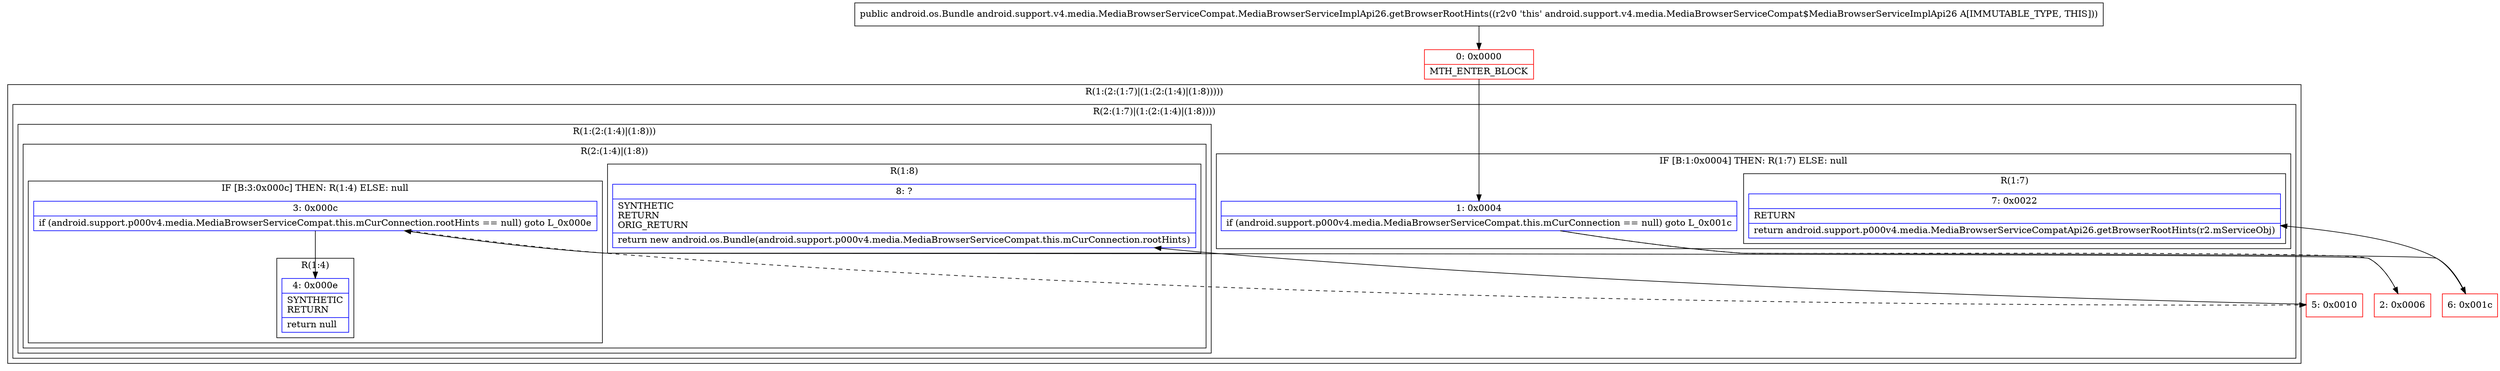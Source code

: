 digraph "CFG forandroid.support.v4.media.MediaBrowserServiceCompat.MediaBrowserServiceImplApi26.getBrowserRootHints()Landroid\/os\/Bundle;" {
subgraph cluster_Region_460431594 {
label = "R(1:(2:(1:7)|(1:(2:(1:4)|(1:8)))))";
node [shape=record,color=blue];
subgraph cluster_Region_722398750 {
label = "R(2:(1:7)|(1:(2:(1:4)|(1:8))))";
node [shape=record,color=blue];
subgraph cluster_IfRegion_706927310 {
label = "IF [B:1:0x0004] THEN: R(1:7) ELSE: null";
node [shape=record,color=blue];
Node_1 [shape=record,label="{1\:\ 0x0004|if (android.support.p000v4.media.MediaBrowserServiceCompat.this.mCurConnection == null) goto L_0x001c\l}"];
subgraph cluster_Region_1994759521 {
label = "R(1:7)";
node [shape=record,color=blue];
Node_7 [shape=record,label="{7\:\ 0x0022|RETURN\l|return android.support.p000v4.media.MediaBrowserServiceCompatApi26.getBrowserRootHints(r2.mServiceObj)\l}"];
}
}
subgraph cluster_Region_1619334567 {
label = "R(1:(2:(1:4)|(1:8)))";
node [shape=record,color=blue];
subgraph cluster_Region_1017608631 {
label = "R(2:(1:4)|(1:8))";
node [shape=record,color=blue];
subgraph cluster_IfRegion_15671367 {
label = "IF [B:3:0x000c] THEN: R(1:4) ELSE: null";
node [shape=record,color=blue];
Node_3 [shape=record,label="{3\:\ 0x000c|if (android.support.p000v4.media.MediaBrowserServiceCompat.this.mCurConnection.rootHints == null) goto L_0x000e\l}"];
subgraph cluster_Region_1522248622 {
label = "R(1:4)";
node [shape=record,color=blue];
Node_4 [shape=record,label="{4\:\ 0x000e|SYNTHETIC\lRETURN\l|return null\l}"];
}
}
subgraph cluster_Region_316388723 {
label = "R(1:8)";
node [shape=record,color=blue];
Node_8 [shape=record,label="{8\:\ ?|SYNTHETIC\lRETURN\lORIG_RETURN\l|return new android.os.Bundle(android.support.p000v4.media.MediaBrowserServiceCompat.this.mCurConnection.rootHints)\l}"];
}
}
}
}
}
Node_0 [shape=record,color=red,label="{0\:\ 0x0000|MTH_ENTER_BLOCK\l}"];
Node_2 [shape=record,color=red,label="{2\:\ 0x0006}"];
Node_5 [shape=record,color=red,label="{5\:\ 0x0010}"];
Node_6 [shape=record,color=red,label="{6\:\ 0x001c}"];
MethodNode[shape=record,label="{public android.os.Bundle android.support.v4.media.MediaBrowserServiceCompat.MediaBrowserServiceImplApi26.getBrowserRootHints((r2v0 'this' android.support.v4.media.MediaBrowserServiceCompat$MediaBrowserServiceImplApi26 A[IMMUTABLE_TYPE, THIS])) }"];
MethodNode -> Node_0;
Node_1 -> Node_2[style=dashed];
Node_1 -> Node_6;
Node_3 -> Node_4;
Node_3 -> Node_5[style=dashed];
Node_0 -> Node_1;
Node_2 -> Node_3;
Node_5 -> Node_8;
Node_6 -> Node_7;
}

